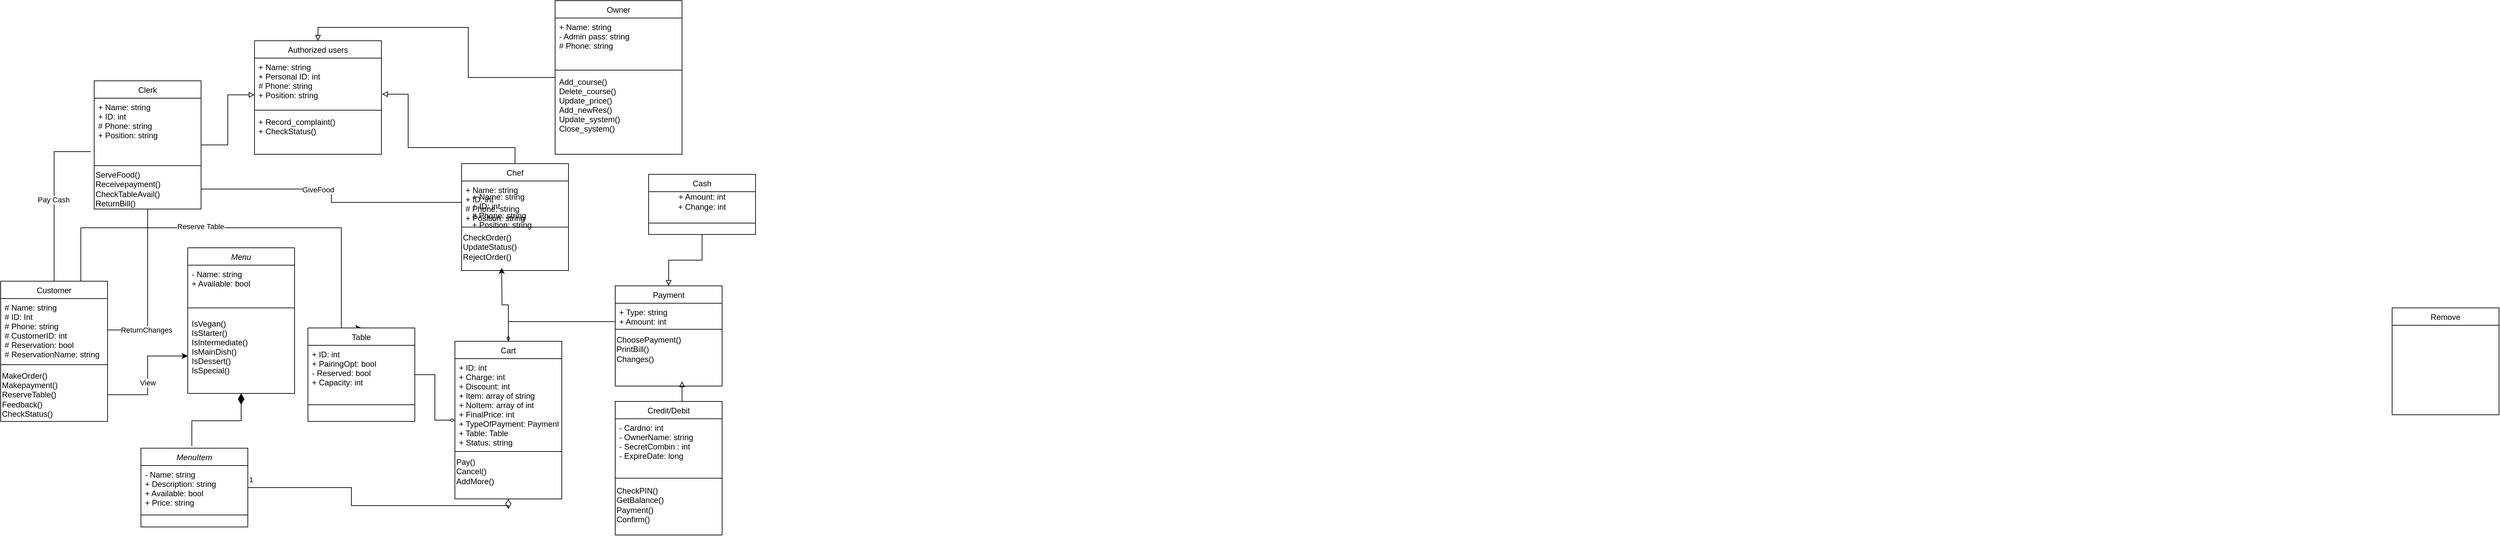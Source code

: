 <mxfile version="15.5.6" type="google"><diagram id="C5RBs43oDa-KdzZeNtuy" name="10/10/2021"><mxGraphModel dx="253" dy="800" grid="1" gridSize="10" guides="1" tooltips="1" connect="1" arrows="1" fold="1" page="1" pageScale="1" pageWidth="1169" pageHeight="827" math="0" shadow="0"><root><mxCell id="WIyWlLk6GJQsqaUBKTNV-0"/><mxCell id="WIyWlLk6GJQsqaUBKTNV-1" parent="WIyWlLk6GJQsqaUBKTNV-0"/><mxCell id="zkfFHV4jXpPFQw0GAbJ--0" value="Menu" style="swimlane;fontStyle=2;align=center;verticalAlign=top;childLayout=stackLayout;horizontal=1;startSize=26;horizontalStack=0;resizeParent=1;resizeLast=0;collapsible=1;marginBottom=0;rounded=0;shadow=0;strokeWidth=1;" parent="WIyWlLk6GJQsqaUBKTNV-1" vertex="1"><mxGeometry x="1460" y="390" width="160" height="218" as="geometry"><mxRectangle x="1020" y="463" width="160" height="26" as="alternateBounds"/></mxGeometry></mxCell><mxCell id="zkfFHV4jXpPFQw0GAbJ--2" value="- Name: string&#10;+ Available: bool&#10;" style="text;align=left;verticalAlign=top;spacingLeft=4;spacingRight=4;overflow=hidden;rotatable=0;points=[[0,0.5],[1,0.5]];portConstraint=eastwest;rounded=0;shadow=0;html=0;" parent="zkfFHV4jXpPFQw0GAbJ--0" vertex="1"><mxGeometry y="26" width="160" height="54" as="geometry"/></mxCell><mxCell id="zkfFHV4jXpPFQw0GAbJ--4" value="" style="line;html=1;strokeWidth=1;align=left;verticalAlign=middle;spacingTop=-1;spacingLeft=3;spacingRight=3;rotatable=0;labelPosition=right;points=[];portConstraint=eastwest;" parent="zkfFHV4jXpPFQw0GAbJ--0" vertex="1"><mxGeometry y="80" width="160" height="20" as="geometry"/></mxCell><mxCell id="zkfFHV4jXpPFQw0GAbJ--5" value="IsVegan()&#10;IsStarter()&#10;IsIntermediate()&#10;IsMainDish()&#10;IsDessert()&#10;IsSpecial()" style="text;align=left;verticalAlign=top;spacingLeft=4;spacingRight=4;overflow=hidden;rotatable=0;points=[[0,0.5],[1,0.5]];portConstraint=eastwest;" parent="zkfFHV4jXpPFQw0GAbJ--0" vertex="1"><mxGeometry y="100" width="160" height="100" as="geometry"/></mxCell><mxCell id="nURHyf2O5LXG4dxH-Of6-2" style="edgeStyle=orthogonalEdgeStyle;rounded=0;orthogonalLoop=1;jettySize=auto;html=1;entryX=0;entryY=0.743;entryDx=0;entryDy=0;entryPerimeter=0;endArrow=block;endFill=0;" parent="WIyWlLk6GJQsqaUBKTNV-1" source="zkfFHV4jXpPFQw0GAbJ--13" target="DyB_FEykRLXVR46Byd7d-2" edge="1"><mxGeometry relative="1" as="geometry"/></mxCell><mxCell id="zkfFHV4jXpPFQw0GAbJ--13" value="Clerk" style="swimlane;fontStyle=0;align=center;verticalAlign=top;childLayout=stackLayout;horizontal=1;startSize=26;horizontalStack=0;resizeParent=1;resizeLast=0;collapsible=1;marginBottom=0;rounded=0;shadow=0;strokeWidth=1;" parent="WIyWlLk6GJQsqaUBKTNV-1" vertex="1"><mxGeometry x="1320" y="140" width="160" height="192" as="geometry"><mxRectangle x="340" y="380" width="170" height="26" as="alternateBounds"/></mxGeometry></mxCell><mxCell id="zkfFHV4jXpPFQw0GAbJ--14" value="+ Name: string&#10;+ ID: int&#10;# Phone: string&#10;+ Position: string" style="text;align=left;verticalAlign=top;spacingLeft=4;spacingRight=4;overflow=hidden;rotatable=0;points=[[0,0.5],[1,0.5]];portConstraint=eastwest;" parent="zkfFHV4jXpPFQw0GAbJ--13" vertex="1"><mxGeometry y="26" width="160" height="96" as="geometry"/></mxCell><mxCell id="zkfFHV4jXpPFQw0GAbJ--15" value="" style="line;html=1;strokeWidth=1;align=left;verticalAlign=middle;spacingTop=-1;spacingLeft=3;spacingRight=3;rotatable=0;labelPosition=right;points=[];portConstraint=eastwest;" parent="zkfFHV4jXpPFQw0GAbJ--13" vertex="1"><mxGeometry y="122" width="160" height="10" as="geometry"/></mxCell><mxCell id="zSoxEmen_T0gvX2c-Bf_-1" value="ServeFood()&lt;br&gt;Receivepayment()&lt;br&gt;CheckTableAvail()&lt;br&gt;ReturnBill()" style="text;html=1;align=left;verticalAlign=middle;resizable=0;points=[];autosize=1;strokeColor=none;fillColor=none;" parent="zkfFHV4jXpPFQw0GAbJ--13" vertex="1"><mxGeometry y="132" width="160" height="60" as="geometry"/></mxCell><mxCell id="nURHyf2O5LXG4dxH-Of6-1" style="edgeStyle=orthogonalEdgeStyle;rounded=0;orthogonalLoop=1;jettySize=auto;html=1;exitX=0;exitY=0.5;exitDx=0;exitDy=0;entryX=0.5;entryY=0;entryDx=0;entryDy=0;endArrow=block;endFill=0;" parent="WIyWlLk6GJQsqaUBKTNV-1" source="zkfFHV4jXpPFQw0GAbJ--17" target="DyB_FEykRLXVR46Byd7d-1" edge="1"><mxGeometry relative="1" as="geometry"/></mxCell><mxCell id="zkfFHV4jXpPFQw0GAbJ--17" value="Owner" style="swimlane;fontStyle=0;align=center;verticalAlign=top;childLayout=stackLayout;horizontal=1;startSize=26;horizontalStack=0;resizeParent=1;resizeLast=0;collapsible=1;marginBottom=0;rounded=0;shadow=0;strokeWidth=1;" parent="WIyWlLk6GJQsqaUBKTNV-1" vertex="1"><mxGeometry x="2010" y="20" width="190" height="230" as="geometry"><mxRectangle x="1390" y="40" width="160" height="26" as="alternateBounds"/></mxGeometry></mxCell><mxCell id="zkfFHV4jXpPFQw0GAbJ--19" value="+ Name: string&#10;- Admin pass: string&#10;# Phone: string&#10;" style="text;align=left;verticalAlign=top;spacingLeft=4;spacingRight=4;overflow=hidden;rotatable=0;points=[[0,0.5],[1,0.5]];portConstraint=eastwest;rounded=0;shadow=0;html=0;" parent="zkfFHV4jXpPFQw0GAbJ--17" vertex="1"><mxGeometry y="26" width="190" height="74" as="geometry"/></mxCell><mxCell id="zkfFHV4jXpPFQw0GAbJ--23" value="" style="line;html=1;strokeWidth=1;align=left;verticalAlign=middle;spacingTop=-1;spacingLeft=3;spacingRight=3;rotatable=0;labelPosition=right;points=[];portConstraint=eastwest;" parent="zkfFHV4jXpPFQw0GAbJ--17" vertex="1"><mxGeometry y="100" width="190" height="8" as="geometry"/></mxCell><mxCell id="zkfFHV4jXpPFQw0GAbJ--24" value="Add_course()&#10;Delete_course()&#10;Update_price()&#10;Add_newRes()&#10;Update_system()&#10;Close_system()" style="text;align=left;verticalAlign=top;spacingLeft=4;spacingRight=4;overflow=hidden;rotatable=0;points=[[0,0.5],[1,0.5]];portConstraint=eastwest;" parent="zkfFHV4jXpPFQw0GAbJ--17" vertex="1"><mxGeometry y="108" width="190" height="122" as="geometry"/></mxCell><mxCell id="zSoxEmen_T0gvX2c-Bf_-2" value="Payment" style="swimlane;fontStyle=0;align=center;verticalAlign=top;childLayout=stackLayout;horizontal=1;startSize=26;horizontalStack=0;resizeParent=1;resizeLast=0;collapsible=1;marginBottom=0;rounded=0;shadow=0;strokeWidth=1;" parent="WIyWlLk6GJQsqaUBKTNV-1" vertex="1"><mxGeometry x="2100" y="447" width="160" height="150" as="geometry"><mxRectangle x="340" y="380" width="170" height="26" as="alternateBounds"/></mxGeometry></mxCell><mxCell id="zSoxEmen_T0gvX2c-Bf_-3" value="+ Type: string&#10;+ Amount: int&#10;&#10;" style="text;align=left;verticalAlign=top;spacingLeft=4;spacingRight=4;overflow=hidden;rotatable=0;points=[[0,0.5],[1,0.5]];portConstraint=eastwest;" parent="zSoxEmen_T0gvX2c-Bf_-2" vertex="1"><mxGeometry y="26" width="160" height="34" as="geometry"/></mxCell><mxCell id="zSoxEmen_T0gvX2c-Bf_-4" value="" style="line;html=1;strokeWidth=1;align=left;verticalAlign=middle;spacingTop=-1;spacingLeft=3;spacingRight=3;rotatable=0;labelPosition=right;points=[];portConstraint=eastwest;" parent="zSoxEmen_T0gvX2c-Bf_-2" vertex="1"><mxGeometry y="60" width="160" height="10" as="geometry"/></mxCell><mxCell id="zSoxEmen_T0gvX2c-Bf_-5" value="ChoosePayment()&lt;br&gt;PrintBill()&lt;br&gt;Changes()&lt;br&gt;" style="text;html=1;align=left;verticalAlign=middle;resizable=0;points=[];autosize=1;strokeColor=none;fillColor=none;" parent="zSoxEmen_T0gvX2c-Bf_-2" vertex="1"><mxGeometry y="70" width="160" height="50" as="geometry"/></mxCell><mxCell id="1DScuCciHZ0zkgkr0apg-0" style="edgeStyle=orthogonalEdgeStyle;rounded=0;orthogonalLoop=1;jettySize=auto;html=1;exitX=0.5;exitY=1;exitDx=0;exitDy=0;entryX=0.5;entryY=0;entryDx=0;entryDy=0;endArrow=block;endFill=0;" parent="WIyWlLk6GJQsqaUBKTNV-1" source="zSoxEmen_T0gvX2c-Bf_-6" target="zSoxEmen_T0gvX2c-Bf_-2" edge="1"><mxGeometry relative="1" as="geometry"/></mxCell><mxCell id="zSoxEmen_T0gvX2c-Bf_-6" value="Cash" style="swimlane;fontStyle=0;align=center;verticalAlign=top;childLayout=stackLayout;horizontal=1;startSize=26;horizontalStack=0;resizeParent=1;resizeLast=0;collapsible=1;marginBottom=0;rounded=0;shadow=0;strokeWidth=1;" parent="WIyWlLk6GJQsqaUBKTNV-1" vertex="1"><mxGeometry x="2150" y="280" width="160" height="90" as="geometry"><mxRectangle x="340" y="380" width="170" height="26" as="alternateBounds"/></mxGeometry></mxCell><mxCell id="KLmY4iJAWe-wfhsATk8j-6" value="+ Amount: int&lt;br&gt;+ Change: int" style="text;html=1;strokeColor=none;fillColor=none;align=center;verticalAlign=middle;whiteSpace=wrap;rounded=0;" parent="zSoxEmen_T0gvX2c-Bf_-6" vertex="1"><mxGeometry y="26" width="160" height="30" as="geometry"/></mxCell><mxCell id="zSoxEmen_T0gvX2c-Bf_-8" value="" style="line;html=1;strokeWidth=1;align=left;verticalAlign=middle;spacingTop=-1;spacingLeft=3;spacingRight=3;rotatable=0;labelPosition=right;points=[];portConstraint=eastwest;" parent="zSoxEmen_T0gvX2c-Bf_-6" vertex="1"><mxGeometry y="56" width="160" height="34" as="geometry"/></mxCell><mxCell id="1DScuCciHZ0zkgkr0apg-1" style="edgeStyle=orthogonalEdgeStyle;rounded=0;orthogonalLoop=1;jettySize=auto;html=1;exitX=0.5;exitY=0;exitDx=0;exitDy=0;endArrow=block;endFill=0;" parent="WIyWlLk6GJQsqaUBKTNV-1" source="zSoxEmen_T0gvX2c-Bf_-10" edge="1"><mxGeometry relative="1" as="geometry"><mxPoint x="2200" y="590" as="targetPoint"/></mxGeometry></mxCell><mxCell id="zSoxEmen_T0gvX2c-Bf_-10" value="Credit/Debit" style="swimlane;fontStyle=0;align=center;verticalAlign=top;childLayout=stackLayout;horizontal=1;startSize=26;horizontalStack=0;resizeParent=1;resizeLast=0;collapsible=1;marginBottom=0;rounded=0;shadow=0;strokeWidth=1;" parent="WIyWlLk6GJQsqaUBKTNV-1" vertex="1"><mxGeometry x="2100" y="620" width="160" height="200" as="geometry"><mxRectangle x="340" y="380" width="170" height="26" as="alternateBounds"/></mxGeometry></mxCell><mxCell id="zSoxEmen_T0gvX2c-Bf_-11" value="- Cardno: int&#10;- OwnerName: string&#10;- SecretCombin : int&#10;- ExpireDate: long" style="text;align=left;verticalAlign=top;spacingLeft=4;spacingRight=4;overflow=hidden;rotatable=0;points=[[0,0.5],[1,0.5]];portConstraint=eastwest;" parent="zSoxEmen_T0gvX2c-Bf_-10" vertex="1"><mxGeometry y="26" width="160" height="64" as="geometry"/></mxCell><mxCell id="zSoxEmen_T0gvX2c-Bf_-12" value="" style="line;html=1;strokeWidth=1;align=left;verticalAlign=middle;spacingTop=-1;spacingLeft=3;spacingRight=3;rotatable=0;labelPosition=right;points=[];portConstraint=eastwest;" parent="zSoxEmen_T0gvX2c-Bf_-10" vertex="1"><mxGeometry y="90" width="160" height="50" as="geometry"/></mxCell><mxCell id="KLmY4iJAWe-wfhsATk8j-3" value="&lt;span&gt;CheckPIN()&lt;/span&gt;&lt;br&gt;&lt;span&gt;GetBalance()&lt;/span&gt;&lt;br&gt;&lt;span&gt;Payment()&lt;/span&gt;&lt;br&gt;&lt;span&gt;Confirm()&lt;/span&gt;" style="text;html=1;strokeColor=none;fillColor=none;align=left;verticalAlign=middle;whiteSpace=wrap;rounded=0;" parent="zSoxEmen_T0gvX2c-Bf_-10" vertex="1"><mxGeometry y="140" width="160" height="30" as="geometry"/></mxCell><mxCell id="nURHyf2O5LXG4dxH-Of6-4" style="edgeStyle=orthogonalEdgeStyle;rounded=0;orthogonalLoop=1;jettySize=auto;html=1;exitX=0.5;exitY=0;exitDx=0;exitDy=0;entryX=1.005;entryY=0.73;entryDx=0;entryDy=0;entryPerimeter=0;endArrow=block;endFill=0;" parent="WIyWlLk6GJQsqaUBKTNV-1" source="zSoxEmen_T0gvX2c-Bf_-24" target="DyB_FEykRLXVR46Byd7d-2" edge="1"><mxGeometry relative="1" as="geometry"><Array as="points"><mxPoint x="1950" y="240"/><mxPoint x="1790" y="240"/><mxPoint x="1790" y="160"/></Array></mxGeometry></mxCell><mxCell id="zSoxEmen_T0gvX2c-Bf_-24" value="Chef" style="swimlane;fontStyle=0;align=center;verticalAlign=top;childLayout=stackLayout;horizontal=1;startSize=26;horizontalStack=0;resizeParent=1;resizeLast=0;collapsible=1;marginBottom=0;rounded=0;shadow=0;strokeWidth=1;" parent="WIyWlLk6GJQsqaUBKTNV-1" vertex="1"><mxGeometry x="1870" y="264" width="160" height="160" as="geometry"><mxRectangle x="130" y="380" width="160" height="26" as="alternateBounds"/></mxGeometry></mxCell><mxCell id="zSoxEmen_T0gvX2c-Bf_-25" value="+ Name: string&#10;+ ID: int&#10;# Phone: string&#10;+ Position: string&#10;" style="text;align=left;verticalAlign=top;spacingLeft=4;spacingRight=4;overflow=hidden;rotatable=0;points=[[0,0.5],[1,0.5]];portConstraint=eastwest;" parent="zSoxEmen_T0gvX2c-Bf_-24" vertex="1"><mxGeometry y="26" width="160" height="64" as="geometry"/></mxCell><mxCell id="zSoxEmen_T0gvX2c-Bf_-26" value="" style="line;html=1;strokeWidth=1;align=left;verticalAlign=middle;spacingTop=-1;spacingLeft=3;spacingRight=3;rotatable=0;labelPosition=right;points=[];portConstraint=eastwest;" parent="zSoxEmen_T0gvX2c-Bf_-24" vertex="1"><mxGeometry y="90" width="160" height="10" as="geometry"/></mxCell><mxCell id="zSoxEmen_T0gvX2c-Bf_-27" value="CheckOrder()&lt;br&gt;UpdateStatus()&lt;br&gt;RejectOrder()" style="text;html=1;align=left;verticalAlign=middle;resizable=0;points=[];autosize=1;strokeColor=none;fillColor=none;" parent="zSoxEmen_T0gvX2c-Bf_-24" vertex="1"><mxGeometry y="100" width="160" height="50" as="geometry"/></mxCell><mxCell id="DyB_FEykRLXVR46Byd7d-1" value="Authorized users" style="swimlane;fontStyle=0;align=center;verticalAlign=top;childLayout=stackLayout;horizontal=1;startSize=26;horizontalStack=0;resizeParent=1;resizeLast=0;collapsible=1;marginBottom=0;rounded=0;shadow=0;strokeWidth=1;" parent="WIyWlLk6GJQsqaUBKTNV-1" vertex="1"><mxGeometry x="1560" y="80" width="190" height="170" as="geometry"><mxRectangle x="550" y="140" width="160" height="26" as="alternateBounds"/></mxGeometry></mxCell><mxCell id="DyB_FEykRLXVR46Byd7d-2" value="+ Name: string&#10;+ Personal ID: int&#10;# Phone: string&#10;+ Position: string&#10;" style="text;align=left;verticalAlign=top;spacingLeft=4;spacingRight=4;overflow=hidden;rotatable=0;points=[[0,0.5],[1,0.5]];portConstraint=eastwest;rounded=0;shadow=0;html=0;" parent="DyB_FEykRLXVR46Byd7d-1" vertex="1"><mxGeometry y="26" width="190" height="74" as="geometry"/></mxCell><mxCell id="DyB_FEykRLXVR46Byd7d-3" value="" style="line;html=1;strokeWidth=1;align=left;verticalAlign=middle;spacingTop=-1;spacingLeft=3;spacingRight=3;rotatable=0;labelPosition=right;points=[];portConstraint=eastwest;" parent="DyB_FEykRLXVR46Byd7d-1" vertex="1"><mxGeometry y="100" width="190" height="8" as="geometry"/></mxCell><mxCell id="DyB_FEykRLXVR46Byd7d-4" value="+ Record_complaint()&#10;+ CheckStatus()&#10;&#10;" style="text;align=left;verticalAlign=top;spacingLeft=4;spacingRight=4;overflow=hidden;rotatable=0;points=[[0,0.5],[1,0.5]];portConstraint=eastwest;" parent="DyB_FEykRLXVR46Byd7d-1" vertex="1"><mxGeometry y="108" width="190" height="62" as="geometry"/></mxCell><mxCell id="TRbEo9Qh-DLvp0duJcI6-0" value="MenuItem" style="swimlane;fontStyle=2;align=center;verticalAlign=top;childLayout=stackLayout;horizontal=1;startSize=26;horizontalStack=0;resizeParent=1;resizeLast=0;collapsible=1;marginBottom=0;rounded=0;shadow=0;strokeWidth=1;" parent="WIyWlLk6GJQsqaUBKTNV-1" vertex="1"><mxGeometry x="1390" y="690" width="160" height="118" as="geometry"><mxRectangle x="1020" y="752" width="160" height="26" as="alternateBounds"/></mxGeometry></mxCell><mxCell id="TRbEo9Qh-DLvp0duJcI6-1" value="- Name: string&#10;+ Description: string&#10;+ Available: bool&#10;+ Price: string&#10;" style="text;align=left;verticalAlign=top;spacingLeft=4;spacingRight=4;overflow=hidden;rotatable=0;points=[[0,0.5],[1,0.5]];portConstraint=eastwest;rounded=0;shadow=0;html=0;" parent="TRbEo9Qh-DLvp0duJcI6-0" vertex="1"><mxGeometry y="26" width="160" height="64" as="geometry"/></mxCell><mxCell id="TRbEo9Qh-DLvp0duJcI6-2" value="" style="line;html=1;strokeWidth=1;align=left;verticalAlign=middle;spacingTop=-1;spacingLeft=3;spacingRight=3;rotatable=0;labelPosition=right;points=[];portConstraint=eastwest;" parent="TRbEo9Qh-DLvp0duJcI6-0" vertex="1"><mxGeometry y="90" width="160" height="20" as="geometry"/></mxCell><mxCell id="TRbEo9Qh-DLvp0duJcI6-4" value="" style="endArrow=none;html=1;endSize=12;startArrow=diamondThin;startSize=14;startFill=1;edgeStyle=orthogonalEdgeStyle;align=left;verticalAlign=bottom;rounded=0;endFill=0;entryX=0.476;entryY=-0.026;entryDx=0;entryDy=0;entryPerimeter=0;exitX=0.5;exitY=1;exitDx=0;exitDy=0;" parent="WIyWlLk6GJQsqaUBKTNV-1" source="zkfFHV4jXpPFQw0GAbJ--0" target="TRbEo9Qh-DLvp0duJcI6-0" edge="1"><mxGeometry x="-0.154" y="4" relative="1" as="geometry"><mxPoint x="1516" y="620" as="sourcePoint"/><mxPoint x="1516" y="700" as="targetPoint"/><mxPoint as="offset"/></mxGeometry></mxCell><mxCell id="nURHyf2O5LXG4dxH-Of6-3" style="edgeStyle=orthogonalEdgeStyle;rounded=0;orthogonalLoop=1;jettySize=auto;html=1;exitX=0.5;exitY=0;exitDx=0;exitDy=0;entryX=-0.031;entryY=0.833;entryDx=0;entryDy=0;entryPerimeter=0;endArrow=none;endFill=0;" parent="WIyWlLk6GJQsqaUBKTNV-1" source="TRbEo9Qh-DLvp0duJcI6-5" target="zkfFHV4jXpPFQw0GAbJ--14" edge="1"><mxGeometry relative="1" as="geometry"/></mxCell><mxCell id="nURHyf2O5LXG4dxH-Of6-13" value="Pay Cash" style="edgeLabel;html=1;align=center;verticalAlign=middle;resizable=0;points=[];" parent="nURHyf2O5LXG4dxH-Of6-3" vertex="1" connectable="0"><mxGeometry x="-0.021" y="1" relative="1" as="geometry"><mxPoint as="offset"/></mxGeometry></mxCell><mxCell id="nURHyf2O5LXG4dxH-Of6-9" style="edgeStyle=orthogonalEdgeStyle;rounded=0;orthogonalLoop=1;jettySize=auto;html=1;exitX=0.75;exitY=0;exitDx=0;exitDy=0;entryX=0.5;entryY=0;entryDx=0;entryDy=0;" parent="WIyWlLk6GJQsqaUBKTNV-1" source="TRbEo9Qh-DLvp0duJcI6-5" target="TRbEo9Qh-DLvp0duJcI6-13" edge="1"><mxGeometry relative="1" as="geometry"><Array as="points"><mxPoint x="1300" y="360"/><mxPoint x="1690" y="360"/></Array></mxGeometry></mxCell><mxCell id="nURHyf2O5LXG4dxH-Of6-12" value="Reserve Table" style="edgeLabel;html=1;align=center;verticalAlign=middle;resizable=0;points=[];" parent="nURHyf2O5LXG4dxH-Of6-9" vertex="1" connectable="0"><mxGeometry x="-0.203" y="2" relative="1" as="geometry"><mxPoint as="offset"/></mxGeometry></mxCell><mxCell id="TRbEo9Qh-DLvp0duJcI6-5" value="Customer" style="swimlane;fontStyle=0;align=center;verticalAlign=top;childLayout=stackLayout;horizontal=1;startSize=26;horizontalStack=0;resizeParent=1;resizeLast=0;collapsible=1;marginBottom=0;rounded=0;shadow=0;strokeWidth=1;" parent="WIyWlLk6GJQsqaUBKTNV-1" vertex="1"><mxGeometry x="1180" y="440" width="160" height="210" as="geometry"><mxRectangle x="790" y="455" width="160" height="26" as="alternateBounds"/></mxGeometry></mxCell><mxCell id="TRbEo9Qh-DLvp0duJcI6-6" value="# Name: string&#10;# ID: Int&#10;# Phone: string&#10;# CustomerID: int&#10;# Reservation: bool&#10;# ReservationName: string&#10;" style="text;align=left;verticalAlign=top;spacingLeft=4;spacingRight=4;overflow=hidden;rotatable=0;points=[[0,0.5],[1,0.5]];portConstraint=eastwest;" parent="TRbEo9Qh-DLvp0duJcI6-5" vertex="1"><mxGeometry y="26" width="160" height="94" as="geometry"/></mxCell><mxCell id="TRbEo9Qh-DLvp0duJcI6-7" value="" style="line;html=1;strokeWidth=1;align=left;verticalAlign=middle;spacingTop=-1;spacingLeft=3;spacingRight=3;rotatable=0;labelPosition=right;points=[];portConstraint=eastwest;" parent="TRbEo9Qh-DLvp0duJcI6-5" vertex="1"><mxGeometry y="120" width="160" height="10" as="geometry"/></mxCell><mxCell id="TRbEo9Qh-DLvp0duJcI6-8" value="MakeOrder()&lt;br&gt;Makepayment()&lt;br&gt;ReserveTable()&lt;br&gt;Feedback()&lt;br&gt;CheckStatus()" style="text;html=1;align=left;verticalAlign=middle;resizable=0;points=[];autosize=1;strokeColor=none;fillColor=none;" parent="TRbEo9Qh-DLvp0duJcI6-5" vertex="1"><mxGeometry y="130" width="160" height="80" as="geometry"/></mxCell><mxCell id="vRIdU4zHXcGlUkorxCu5-4" style="edgeStyle=orthogonalEdgeStyle;rounded=0;orthogonalLoop=1;jettySize=auto;html=1;entryX=0;entryY=0.808;entryDx=0;entryDy=0;entryPerimeter=0;startArrow=diamondThin;startFill=0;endArrow=none;endFill=0;" parent="WIyWlLk6GJQsqaUBKTNV-1" source="TRbEo9Qh-DLvp0duJcI6-9" target="zSoxEmen_T0gvX2c-Bf_-3" edge="1"><mxGeometry relative="1" as="geometry"/></mxCell><mxCell id="nURHyf2O5LXG4dxH-Of6-0" style="edgeStyle=orthogonalEdgeStyle;rounded=0;orthogonalLoop=1;jettySize=auto;html=1;exitX=0.5;exitY=0;exitDx=0;exitDy=0;" parent="WIyWlLk6GJQsqaUBKTNV-1" source="TRbEo9Qh-DLvp0duJcI6-9" edge="1"><mxGeometry relative="1" as="geometry"><mxPoint x="1930" y="420" as="targetPoint"/></mxGeometry></mxCell><mxCell id="TRbEo9Qh-DLvp0duJcI6-9" value="Cart" style="swimlane;fontStyle=0;align=center;verticalAlign=top;childLayout=stackLayout;horizontal=1;startSize=26;horizontalStack=0;resizeParent=1;resizeLast=0;collapsible=1;marginBottom=0;rounded=0;shadow=0;strokeWidth=1;" parent="WIyWlLk6GJQsqaUBKTNV-1" vertex="1"><mxGeometry x="1860" y="530" width="160" height="236" as="geometry"><mxRectangle x="1390" y="530" width="160" height="26" as="alternateBounds"/></mxGeometry></mxCell><mxCell id="TRbEo9Qh-DLvp0duJcI6-10" value="+ ID: int&#10;+ Charge: int&#10;+ Discount: int&#10;+ Item: array of string&#10;+ NoItem: array of int&#10;+ FinalPrice: int&#10;+ TypeOfPayment: Payment&#10;+ Table: Table&#10;+ Status: string" style="text;align=left;verticalAlign=top;spacingLeft=4;spacingRight=4;overflow=hidden;rotatable=0;points=[[0,0.5],[1,0.5]];portConstraint=eastwest;" parent="TRbEo9Qh-DLvp0duJcI6-9" vertex="1"><mxGeometry y="26" width="160" height="134" as="geometry"/></mxCell><mxCell id="TRbEo9Qh-DLvp0duJcI6-11" value="" style="line;html=1;strokeWidth=1;align=left;verticalAlign=middle;spacingTop=-1;spacingLeft=3;spacingRight=3;rotatable=0;labelPosition=right;points=[];portConstraint=eastwest;" parent="TRbEo9Qh-DLvp0duJcI6-9" vertex="1"><mxGeometry y="160" width="160" height="10" as="geometry"/></mxCell><mxCell id="TRbEo9Qh-DLvp0duJcI6-12" value="Pay()&lt;br&gt;Cancel()&lt;br&gt;AddMore()" style="text;html=1;align=left;verticalAlign=middle;resizable=0;points=[];autosize=1;strokeColor=none;fillColor=none;" parent="TRbEo9Qh-DLvp0duJcI6-9" vertex="1"><mxGeometry y="170" width="160" height="50" as="geometry"/></mxCell><mxCell id="vRIdU4zHXcGlUkorxCu5-3" style="edgeStyle=orthogonalEdgeStyle;rounded=0;orthogonalLoop=1;jettySize=auto;html=1;entryX=0;entryY=0.5;entryDx=0;entryDy=0;startArrow=none;startFill=0;endArrow=diamondThin;endFill=0;" parent="WIyWlLk6GJQsqaUBKTNV-1" source="TRbEo9Qh-DLvp0duJcI6-13" target="TRbEo9Qh-DLvp0duJcI6-9" edge="1"><mxGeometry relative="1" as="geometry"/></mxCell><mxCell id="TRbEo9Qh-DLvp0duJcI6-13" value="Table" style="swimlane;fontStyle=0;align=center;verticalAlign=top;childLayout=stackLayout;horizontal=1;startSize=26;horizontalStack=0;resizeParent=1;resizeLast=0;collapsible=1;marginBottom=0;rounded=0;shadow=0;strokeWidth=1;" parent="WIyWlLk6GJQsqaUBKTNV-1" vertex="1"><mxGeometry x="1640" y="510" width="160" height="140" as="geometry"><mxRectangle x="1190" y="530" width="150" height="26" as="alternateBounds"/></mxGeometry></mxCell><mxCell id="TRbEo9Qh-DLvp0duJcI6-14" value="+ ID: int&#10;+ PairingOpt: bool&#10;- Reserved: bool&#10;+ Capacity: int" style="text;align=left;verticalAlign=top;spacingLeft=4;spacingRight=4;overflow=hidden;rotatable=0;points=[[0,0.5],[1,0.5]];portConstraint=eastwest;" parent="TRbEo9Qh-DLvp0duJcI6-13" vertex="1"><mxGeometry y="26" width="160" height="84" as="geometry"/></mxCell><mxCell id="TRbEo9Qh-DLvp0duJcI6-15" value="" style="line;html=1;strokeWidth=1;align=left;verticalAlign=middle;spacingTop=-1;spacingLeft=3;spacingRight=3;rotatable=0;labelPosition=right;points=[];portConstraint=eastwest;" parent="TRbEo9Qh-DLvp0duJcI6-13" vertex="1"><mxGeometry y="110" width="160" height="10" as="geometry"/></mxCell><mxCell id="vRIdU4zHXcGlUkorxCu5-1" value="1" style="endArrow=diamondThin;html=1;endSize=12;startArrow=none;startSize=14;startFill=0;edgeStyle=orthogonalEdgeStyle;align=left;verticalAlign=bottom;rounded=0;exitX=1;exitY=0.5;exitDx=0;exitDy=0;entryX=0.5;entryY=1;entryDx=0;entryDy=0;endFill=0;" parent="WIyWlLk6GJQsqaUBKTNV-1" source="TRbEo9Qh-DLvp0duJcI6-0" target="TRbEo9Qh-DLvp0duJcI6-9" edge="1"><mxGeometry x="-1" y="3" relative="1" as="geometry"><mxPoint x="1610" y="714.66" as="sourcePoint"/><mxPoint x="1770" y="714.66" as="targetPoint"/></mxGeometry></mxCell><mxCell id="nURHyf2O5LXG4dxH-Of6-5" style="edgeStyle=orthogonalEdgeStyle;rounded=0;orthogonalLoop=1;jettySize=auto;html=1;exitX=0;exitY=0.5;exitDx=0;exitDy=0;endArrow=none;endFill=0;" parent="WIyWlLk6GJQsqaUBKTNV-1" source="zSoxEmen_T0gvX2c-Bf_-25" target="zSoxEmen_T0gvX2c-Bf_-1" edge="1"><mxGeometry relative="1" as="geometry"/></mxCell><mxCell id="1DScuCciHZ0zkgkr0apg-2" value="GiveFood" style="edgeLabel;html=1;align=center;verticalAlign=middle;resizable=0;points=[];" parent="nURHyf2O5LXG4dxH-Of6-5" vertex="1" connectable="0"><mxGeometry x="0.146" y="1" relative="1" as="geometry"><mxPoint as="offset"/></mxGeometry></mxCell><mxCell id="nURHyf2O5LXG4dxH-Of6-6" style="edgeStyle=orthogonalEdgeStyle;rounded=0;orthogonalLoop=1;jettySize=auto;html=1;endArrow=none;endFill=0;" parent="WIyWlLk6GJQsqaUBKTNV-1" source="zSoxEmen_T0gvX2c-Bf_-1" target="TRbEo9Qh-DLvp0duJcI6-6" edge="1"><mxGeometry relative="1" as="geometry"/></mxCell><mxCell id="nURHyf2O5LXG4dxH-Of6-11" value="ReturnChanges" style="edgeLabel;html=1;align=center;verticalAlign=middle;resizable=0;points=[];" parent="nURHyf2O5LXG4dxH-Of6-6" vertex="1" connectable="0"><mxGeometry x="0.688" y="-2" relative="1" as="geometry"><mxPoint x="20" y="2" as="offset"/></mxGeometry></mxCell><mxCell id="nURHyf2O5LXG4dxH-Of6-8" style="edgeStyle=orthogonalEdgeStyle;rounded=0;orthogonalLoop=1;jettySize=auto;html=1;entryX=0;entryY=0.62;entryDx=0;entryDy=0;entryPerimeter=0;" parent="WIyWlLk6GJQsqaUBKTNV-1" source="TRbEo9Qh-DLvp0duJcI6-8" target="zkfFHV4jXpPFQw0GAbJ--5" edge="1"><mxGeometry relative="1" as="geometry"/></mxCell><mxCell id="nURHyf2O5LXG4dxH-Of6-10" value="View" style="edgeLabel;html=1;align=center;verticalAlign=middle;resizable=0;points=[];" parent="nURHyf2O5LXG4dxH-Of6-8" vertex="1" connectable="0"><mxGeometry x="-0.124" relative="1" as="geometry"><mxPoint as="offset"/></mxGeometry></mxCell><mxCell id="P8j92uBOH49VBc4240IS-0" value="+ Name: string&#10;+ ID: int&#10;# Phone: string&#10;+ Position: string&#10;" style="text;align=left;verticalAlign=top;spacingLeft=4;spacingRight=4;overflow=hidden;rotatable=0;points=[[0,0.5],[1,0.5]];portConstraint=eastwest;" parent="WIyWlLk6GJQsqaUBKTNV-1" vertex="1"><mxGeometry x="1880" y="300" width="160" height="64" as="geometry"/></mxCell><mxCell id="P8j92uBOH49VBc4240IS-9" value="Remove" style="swimlane;fontStyle=0;align=center;verticalAlign=top;childLayout=stackLayout;horizontal=1;startSize=26;horizontalStack=0;resizeParent=1;resizeLast=0;collapsible=1;marginBottom=0;rounded=0;shadow=0;strokeWidth=1;" parent="WIyWlLk6GJQsqaUBKTNV-1" vertex="1"><mxGeometry x="4760" y="480" width="160" height="160" as="geometry"><mxRectangle x="130" y="380" width="160" height="26" as="alternateBounds"/></mxGeometry></mxCell></root></mxGraphModel></diagram></mxfile>